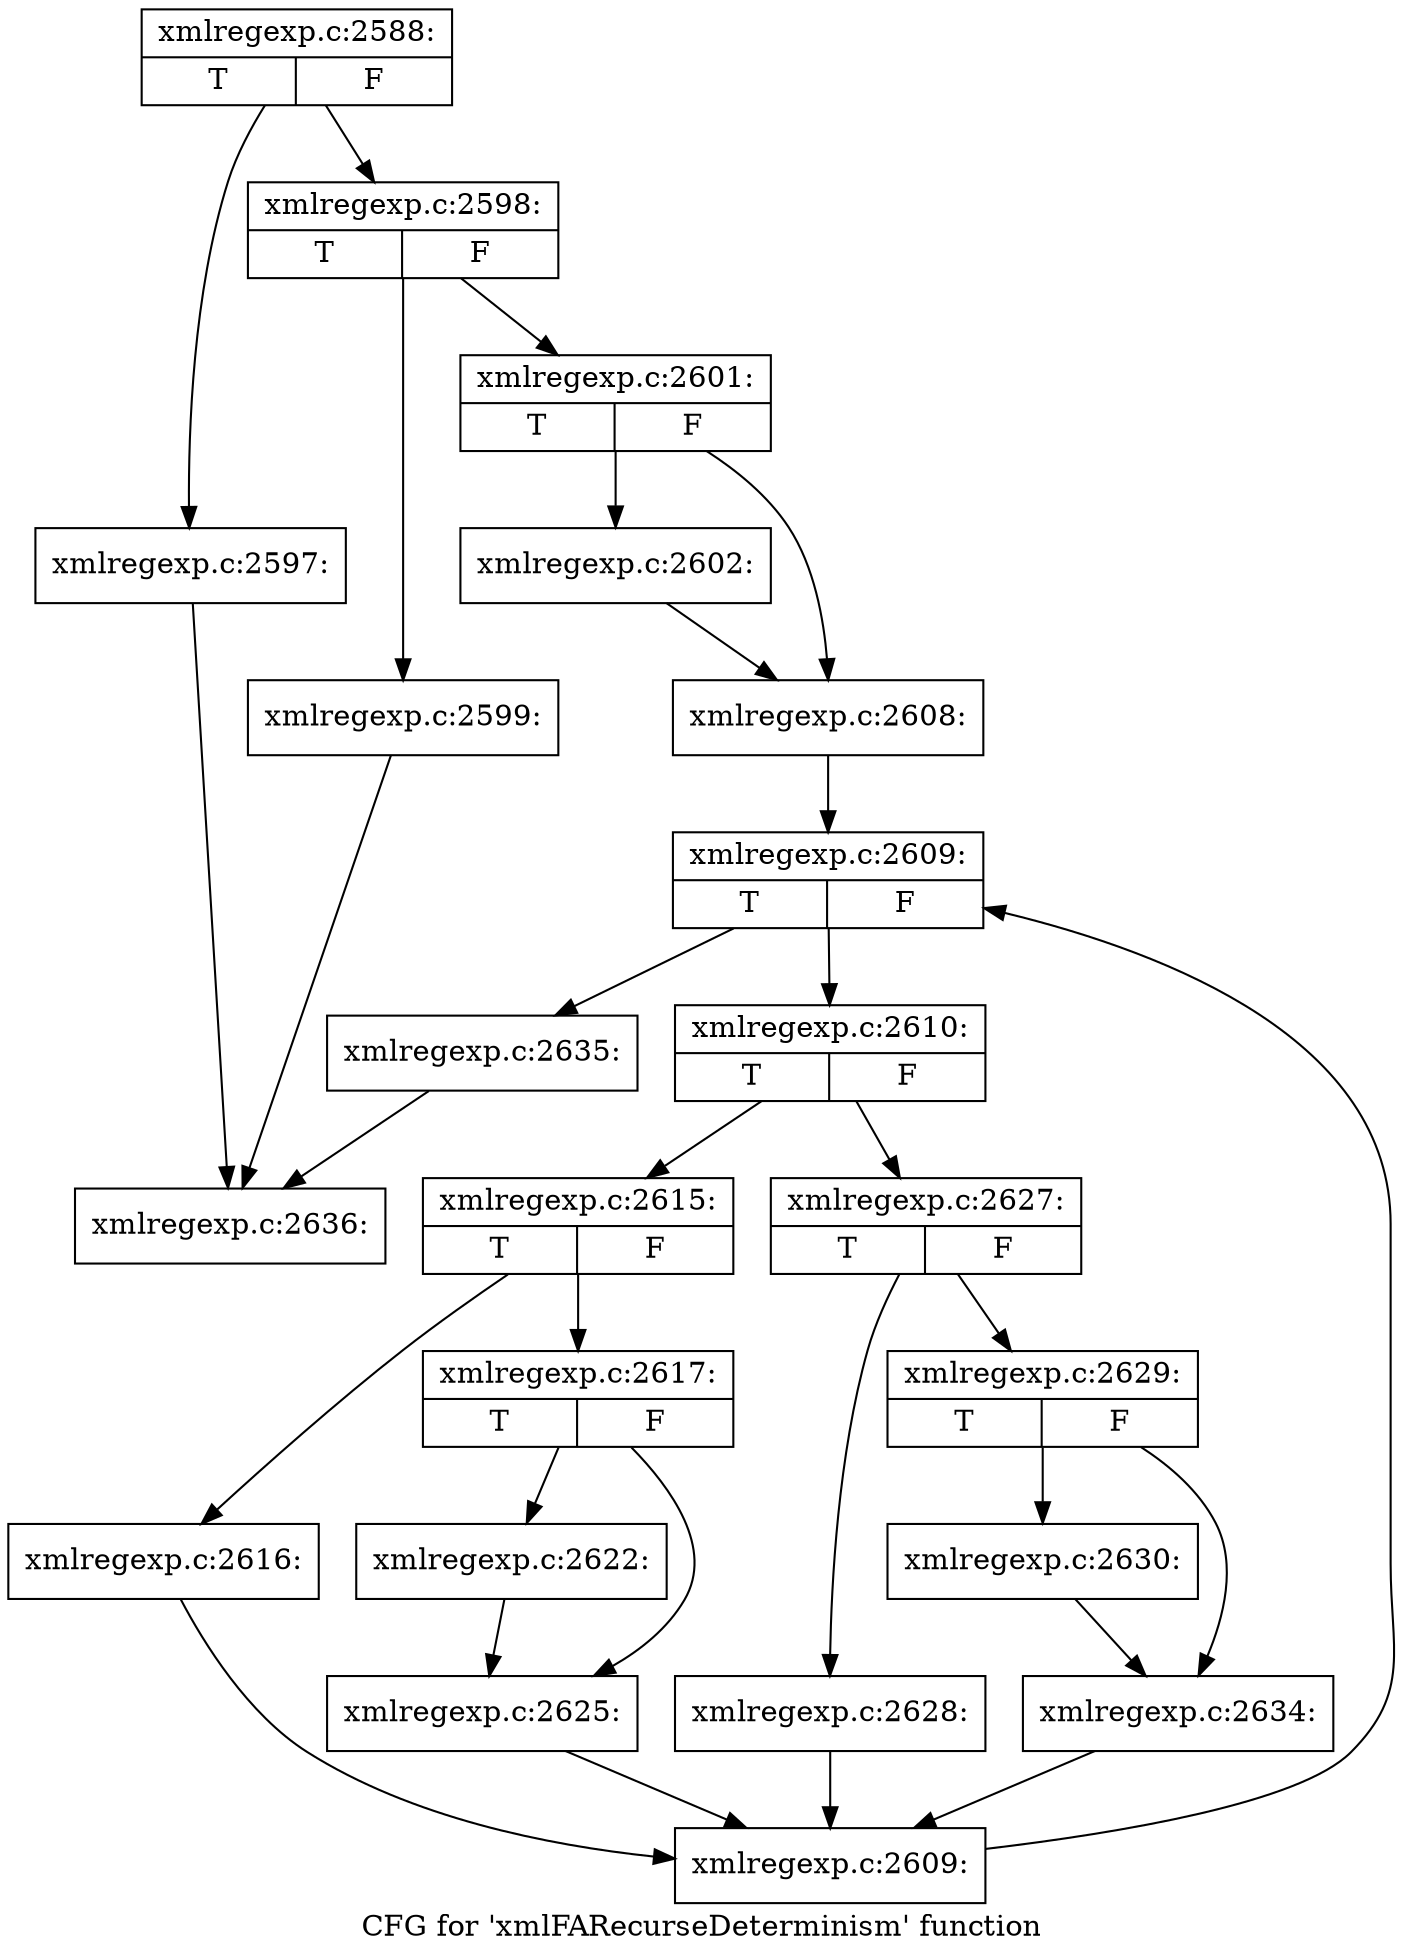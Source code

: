 digraph "CFG for 'xmlFARecurseDeterminism' function" {
	label="CFG for 'xmlFARecurseDeterminism' function";

	Node0x444bb00 [shape=record,label="{xmlregexp.c:2588:|{<s0>T|<s1>F}}"];
	Node0x444bb00 -> Node0x447e540;
	Node0x444bb00 -> Node0x447e590;
	Node0x447e540 [shape=record,label="{xmlregexp.c:2597:}"];
	Node0x447e540 -> Node0x4460e80;
	Node0x447e590 [shape=record,label="{xmlregexp.c:2598:|{<s0>T|<s1>F}}"];
	Node0x447e590 -> Node0x447ea80;
	Node0x447e590 -> Node0x447ead0;
	Node0x447ea80 [shape=record,label="{xmlregexp.c:2599:}"];
	Node0x447ea80 -> Node0x4460e80;
	Node0x447ead0 [shape=record,label="{xmlregexp.c:2601:|{<s0>T|<s1>F}}"];
	Node0x447ead0 -> Node0x447f0f0;
	Node0x447ead0 -> Node0x447f140;
	Node0x447f0f0 [shape=record,label="{xmlregexp.c:2602:}"];
	Node0x447f0f0 -> Node0x447f140;
	Node0x447f140 [shape=record,label="{xmlregexp.c:2608:}"];
	Node0x447f140 -> Node0x447fb50;
	Node0x447fb50 [shape=record,label="{xmlregexp.c:2609:|{<s0>T|<s1>F}}"];
	Node0x447fb50 -> Node0x447fe30;
	Node0x447fb50 -> Node0x447f9b0;
	Node0x447fe30 [shape=record,label="{xmlregexp.c:2610:|{<s0>T|<s1>F}}"];
	Node0x447fe30 -> Node0x4480570;
	Node0x447fe30 -> Node0x44805c0;
	Node0x4480570 [shape=record,label="{xmlregexp.c:2615:|{<s0>T|<s1>F}}"];
	Node0x4480570 -> Node0x4480ab0;
	Node0x4480570 -> Node0x4480b00;
	Node0x4480ab0 [shape=record,label="{xmlregexp.c:2616:}"];
	Node0x4480ab0 -> Node0x447fda0;
	Node0x4480b00 [shape=record,label="{xmlregexp.c:2617:|{<s0>T|<s1>F}}"];
	Node0x4480b00 -> Node0x4481c60;
	Node0x4480b00 -> Node0x4481cb0;
	Node0x4481c60 [shape=record,label="{xmlregexp.c:2622:}"];
	Node0x4481c60 -> Node0x4481cb0;
	Node0x4481cb0 [shape=record,label="{xmlregexp.c:2625:}"];
	Node0x4481cb0 -> Node0x447fda0;
	Node0x44805c0 [shape=record,label="{xmlregexp.c:2627:|{<s0>T|<s1>F}}"];
	Node0x44805c0 -> Node0x4482330;
	Node0x44805c0 -> Node0x4482380;
	Node0x4482330 [shape=record,label="{xmlregexp.c:2628:}"];
	Node0x4482330 -> Node0x447fda0;
	Node0x4482380 [shape=record,label="{xmlregexp.c:2629:|{<s0>T|<s1>F}}"];
	Node0x4482380 -> Node0x44828c0;
	Node0x4482380 -> Node0x4482910;
	Node0x44828c0 [shape=record,label="{xmlregexp.c:2630:}"];
	Node0x44828c0 -> Node0x4482910;
	Node0x4482910 [shape=record,label="{xmlregexp.c:2634:}"];
	Node0x4482910 -> Node0x447fda0;
	Node0x447fda0 [shape=record,label="{xmlregexp.c:2609:}"];
	Node0x447fda0 -> Node0x447fb50;
	Node0x447f9b0 [shape=record,label="{xmlregexp.c:2635:}"];
	Node0x447f9b0 -> Node0x4460e80;
	Node0x4460e80 [shape=record,label="{xmlregexp.c:2636:}"];
}
